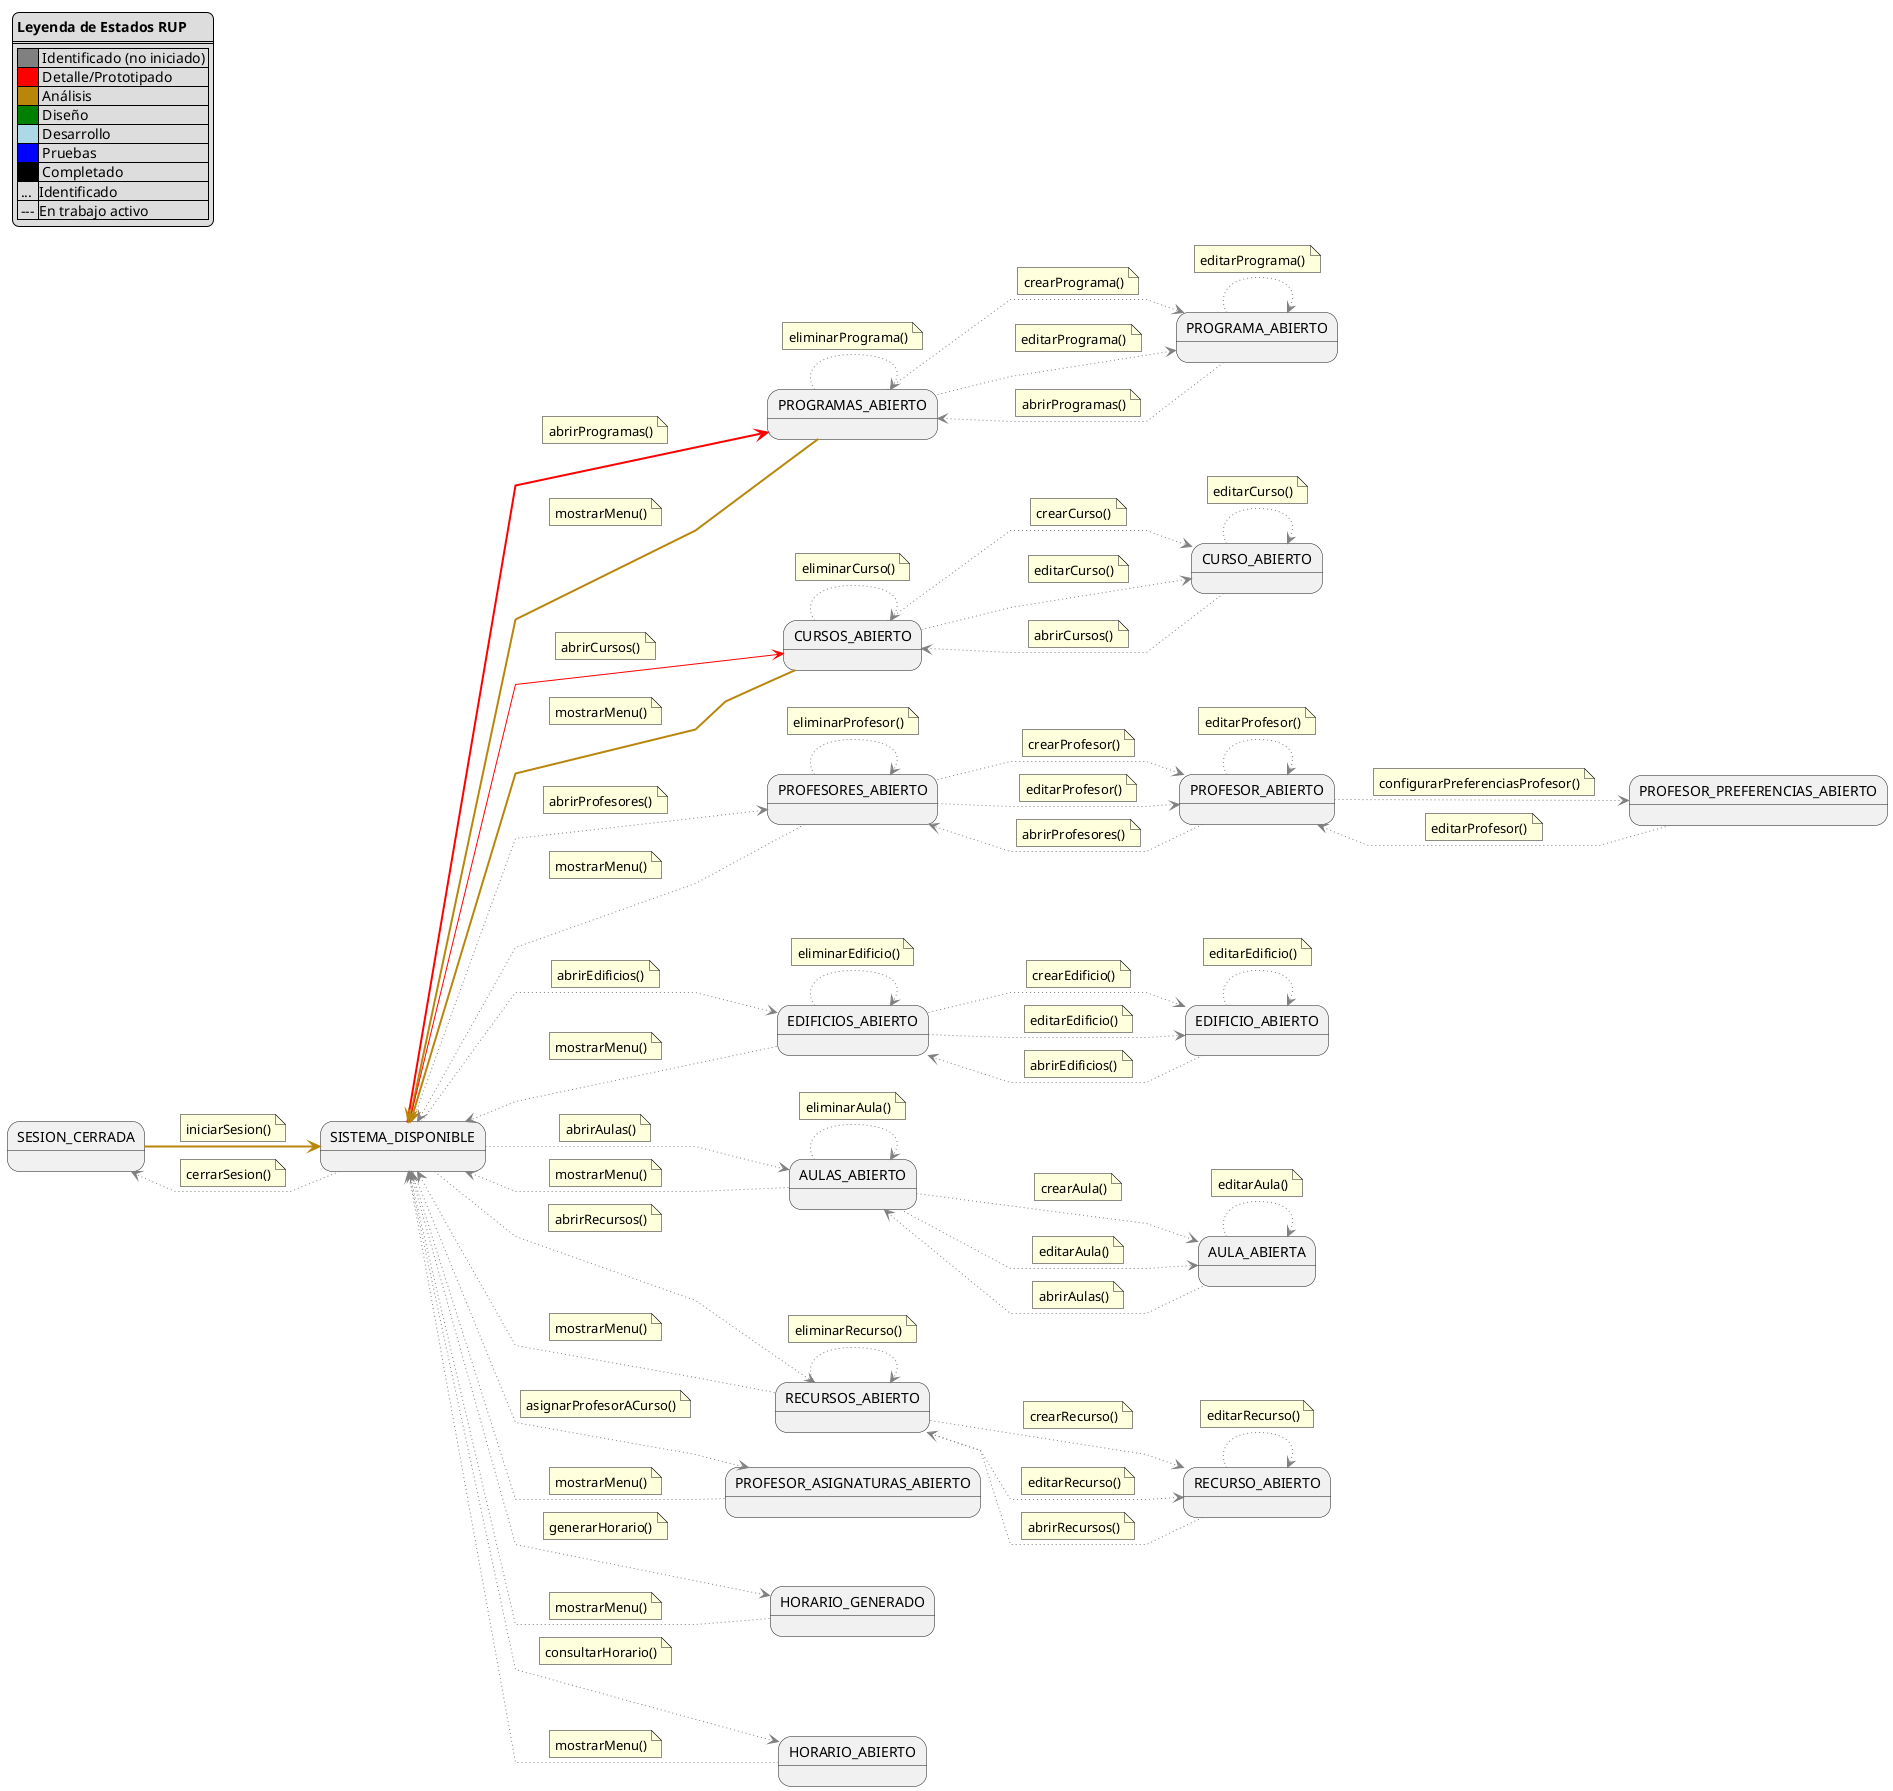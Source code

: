 @startuml diagrama-contexto-administrador

left to right direction
skinparam linetype polyline

legend top left
    **Leyenda de Estados RUP**
    ====
    |<#gray>     | Identificado (no iniciado) |
    |<#red>      | Detalle/Prototipado |
    |<#darkgoldenrod>| Análisis |
    |<#green>    | Diseño |
    |<#lightblue>| Desarrollo |
    |<#blue>     | Pruebas |
    |<#black>    | Completado |
    | ... |Identificado|
    | --- |En trabajo activo|
end legend

state "SESION_CERRADA" as NoAuth
state "SISTEMA_DISPONIBLE" as Menu

state "PROGRAMAS_ABIERTO" as ListProgramas
state "PROGRAMA_ABIERTO" as EditPrograma
state "CURSOS_ABIERTO" as ListCursos
state "CURSO_ABIERTO" as EditCurso
state "PROFESORES_ABIERTO" as ListProfesores
state "PROFESOR_ABIERTO" as EditProfesor
state "PROFESOR_PREFERENCIAS_ABIERTO" as EditProfesorPreferencias
state "EDIFICIOS_ABIERTO" as ListEdificios
state "EDIFICIO_ABIERTO" as EditEdificio
state "AULAS_ABIERTO" as ListAulas
state "AULA_ABIERTA" as EditAula
state "RECURSOS_ABIERTO" as ListRecursos
state "RECURSO_ABIERTO" as EditRecurso

state "PROFESOR_ASIGNATURAS_ABIERTO" as Asignaciones
state "HORARIO_GENERADO" as Generacion
state "HORARIO_ABIERTO" as Consulta

NoAuth -[#darkgoldenrod,thickness=2]-> Menu
    note on link
        iniciarSesion()
    end note

Menu -[#gray,dotted]-> NoAuth
    note on link
        cerrarSesion()
    end note

Menu -[#red,thickness=2]-> ListProgramas
    note on link
        abrirProgramas()
    end note

Menu -[#red,thickness=1]-> ListCursos
    note on link
        abrirCursos()
    end note

Menu -[#gray,dotted]-> ListProfesores
    note on link
        abrirProfesores()
    end note

Menu -[#gray,dotted]-> ListEdificios
    note on link
        abrirEdificios()
    end note

Menu -[#gray,dotted]-> ListAulas
    note on link
        abrirAulas()
    end note

Menu -[#gray,dotted]-> ListRecursos
    note on link
        abrirRecursos()
    end note

Menu -[#gray,dotted]-> Asignaciones
    note on link
        asignarProfesorACurso()
    end note

Menu -[#gray,dotted]-> Generacion
    note on link
        generarHorario()
    end note

Menu -[#gray,dotted]-> Consulta
    note on link
        consultarHorario()
    end note

ListProgramas -[#gray,dotted]-> EditPrograma
    note on link
        crearPrograma()
    end note

ListProgramas -[#gray,dotted]-> EditPrograma
    note on link
        editarPrograma()
    end note

ListProgramas -[#gray,dotted]-> ListProgramas
    note on link
        eliminarPrograma()
    end note

EditPrograma -[#gray,dotted]-> EditPrograma
    note on link
        editarPrograma()
    end note

EditPrograma -[#gray,dotted]-> ListProgramas
    note on link
        abrirProgramas()
    end note

ListCursos -[#gray,dotted]-> EditCurso
    note on link
        crearCurso()
    end note

ListCursos -[#gray,dotted]-> EditCurso
    note on link
        editarCurso()
    end note

ListCursos -[#gray,dotted]-> ListCursos
    note on link
        eliminarCurso()
    end note

EditCurso -[#gray,dotted]-> EditCurso
    note on link
        editarCurso()
    end note

EditCurso -[#gray,dotted]-> ListCursos
    note on link
        abrirCursos()
    end note

ListProfesores -[#gray,dotted]-> EditProfesor
    note on link
        crearProfesor()
    end note

ListProfesores -[#gray,dotted]-> EditProfesor
    note on link
        editarProfesor()
    end note

ListProfesores -[#gray,dotted]-> ListProfesores
    note on link
        eliminarProfesor()
    end note

EditProfesor -[#gray,dotted]-> EditProfesor
    note on link
        editarProfesor()
    end note

EditProfesor -[#gray,dotted]-> EditProfesorPreferencias
    note on link
        configurarPreferenciasProfesor()
    end note

EditProfesorPreferencias -[#gray,dotted]-> EditProfesor
    note on link
        editarProfesor()
    end note
    
EditProfesor -[#gray,dotted]-> ListProfesores
    note on link
        abrirProfesores()
    end note

ListEdificios -[#gray,dotted]-> EditEdificio
    note on link
        crearEdificio()
    end note

ListEdificios -[#gray,dotted]-> EditEdificio
    note on link
        editarEdificio()
    end note

ListEdificios -[#gray,dotted]-> ListEdificios
    note on link
        eliminarEdificio()
    end note

EditEdificio -[#gray,dotted]-> EditEdificio
    note on link
        editarEdificio()
    end note

EditEdificio -[#gray,dotted]-> ListEdificios
    note on link
        abrirEdificios()
    end note

ListAulas -[#gray,dotted]-> EditAula
    note on link
        crearAula()
    end note

ListAulas -[#gray,dotted]-> EditAula
    note on link
        editarAula()
    end note

ListAulas -[#gray,dotted]-> ListAulas
    note on link
        eliminarAula()
    end note

EditAula -[#gray,dotted]-> EditAula
    note on link
        editarAula()
    end note

EditAula -[#gray,dotted]-> ListAulas
    note on link
        abrirAulas()
    end note

ListRecursos -[#gray,dotted]-> EditRecurso
    note on link
        crearRecurso()
    end note

ListRecursos -[#gray,dotted]-> EditRecurso
    note on link
        editarRecurso()
    end note

ListRecursos -[#gray,dotted]-> ListRecursos
    note on link
        eliminarRecurso()
    end note

EditRecurso -[#gray,dotted]-> EditRecurso
    note on link
        editarRecurso()
    end note

EditRecurso -[#gray,dotted]-> ListRecursos
    note on link
        abrirRecursos()
    end note

ListProgramas -[#darkgoldenrod,thickness=2]-> Menu
    note on link
        mostrarMenu()
    end note

ListCursos -[#darkgoldenrod,thickness=2]-> Menu
    note on link
        mostrarMenu()
    end note

ListProfesores -[#gray,dotted]-> Menu
    note on link
        mostrarMenu()
    end note

ListEdificios -[#gray,dotted]-> Menu
    note on link
        mostrarMenu()
    end note

ListAulas -[#gray,dotted]-> Menu
    note on link
        mostrarMenu()
    end note

ListRecursos -[#gray,dotted]-> Menu
    note on link
        mostrarMenu()
    end note

Asignaciones -[#gray,dotted]-> Menu
    note on link
        mostrarMenu()
    end note

Generacion -[#gray,dotted]-> Menu
    note on link
        mostrarMenu()
    end note

Consulta -[#gray,dotted]-> Menu
    note on link
        mostrarMenu()
    end note

@enduml